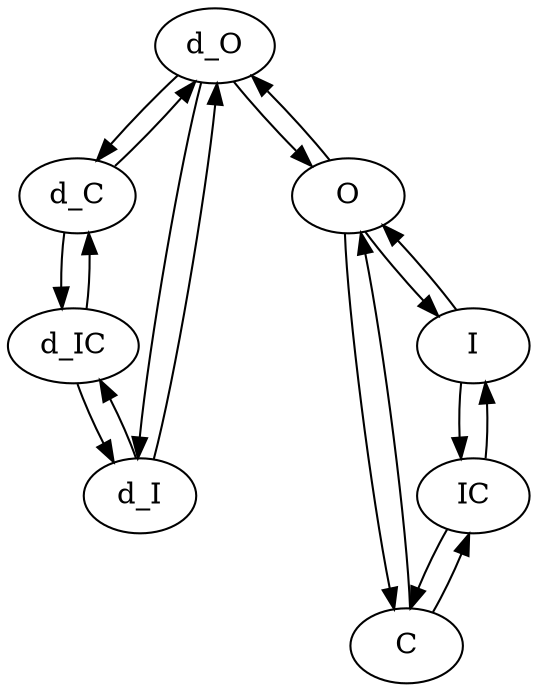 strict digraph "" {
	d_O	[open=False];
	d_C	[open=False];
	d_O -> d_C	[rate=k2];
	d_I	[open=False];
	d_O -> d_I	[rate=k3];
	O	[open=True];
	d_O -> O	[rate=drug_off];
	d_C -> d_O	[rate=k1];
	d_IC	[open=False];
	d_C -> d_IC	[rate=k3];
	d_I -> d_O	[rate=k4];
	d_I -> d_IC	[rate=k2];
	d_IC -> d_C	[rate=k4];
	d_IC -> d_I	[rate=k1];
	O -> d_O	[rate=drug_on];
	C	[open=False];
	O -> C	[rate=d_k2];
	I	[open=False];
	O -> I	[rate=d_k3];
	C -> O	[rate=d_k1];
	IC	[open=False];
	C -> IC	[rate=d_k3];
	I -> O	[rate=d_k4];
	I -> IC	[rate=d_k2];
	IC -> C	[rate=d_k4];
	IC -> I	[rate=d_k1];
}
